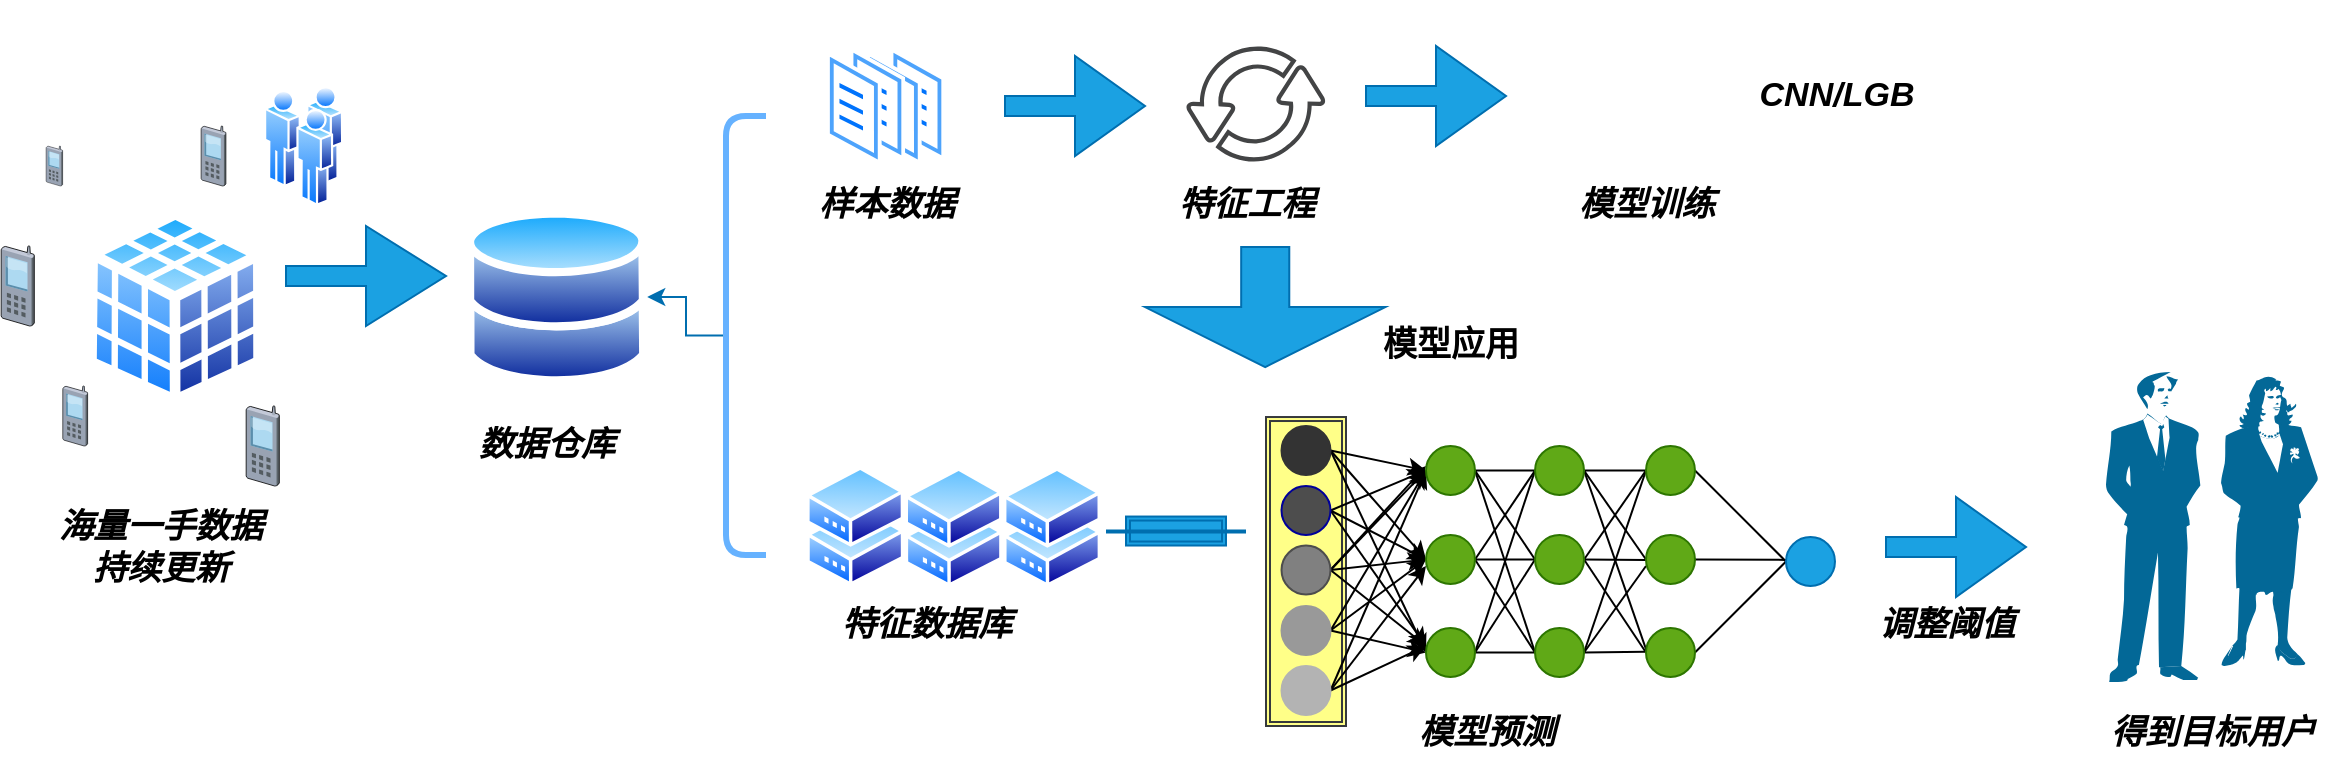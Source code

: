 <mxfile version="14.6.1" type="github">
  <diagram id="90Cki1HJhox-0Vmg0B4F" name="Page-2">
    <mxGraphModel dx="1119" dy="606" grid="1" gridSize="10" guides="1" tooltips="1" connect="1" arrows="1" fold="1" page="0" pageScale="1" pageWidth="1169" pageHeight="1654" background="none" math="0" shadow="0">
      <root>
        <mxCell id="hxEJxPMiuDx7DTWJ8m94-0" />
        <mxCell id="hxEJxPMiuDx7DTWJ8m94-1" parent="hxEJxPMiuDx7DTWJ8m94-0" />
        <mxCell id="hxEJxPMiuDx7DTWJ8m94-14" value="" style="shape=singleArrow;whiteSpace=wrap;html=1;arrowWidth=0.2;arrowSize=0.5;fillColor=#1ba1e2;strokeColor=#006EAF;fontColor=#ffffff;" vertex="1" parent="hxEJxPMiuDx7DTWJ8m94-1">
          <mxGeometry x="190" y="180" width="80" height="50" as="geometry" />
        </mxCell>
        <mxCell id="hxEJxPMiuDx7DTWJ8m94-15" value="" style="verticalLabelPosition=bottom;aspect=fixed;html=1;verticalAlign=top;strokeColor=none;align=center;outlineConnect=0;shape=mxgraph.citrix.cell_phone;direction=east;" vertex="1" parent="hxEJxPMiuDx7DTWJ8m94-1">
          <mxGeometry x="70" y="140" width="8.33" height="20" as="geometry" />
        </mxCell>
        <mxCell id="hxEJxPMiuDx7DTWJ8m94-16" value="" style="verticalLabelPosition=bottom;aspect=fixed;html=1;verticalAlign=top;strokeColor=none;align=center;outlineConnect=0;shape=mxgraph.citrix.cell_phone;direction=east;" vertex="1" parent="hxEJxPMiuDx7DTWJ8m94-1">
          <mxGeometry x="147.5" y="130" width="12.5" height="30" as="geometry" />
        </mxCell>
        <mxCell id="hxEJxPMiuDx7DTWJ8m94-17" value="" style="verticalLabelPosition=bottom;aspect=fixed;html=1;verticalAlign=top;strokeColor=none;align=center;outlineConnect=0;shape=mxgraph.citrix.cell_phone;direction=east;" vertex="1" parent="hxEJxPMiuDx7DTWJ8m94-1">
          <mxGeometry x="47.5" y="190" width="16.67" height="40" as="geometry" />
        </mxCell>
        <mxCell id="hxEJxPMiuDx7DTWJ8m94-18" value="" style="verticalLabelPosition=bottom;aspect=fixed;html=1;verticalAlign=top;strokeColor=none;align=center;outlineConnect=0;shape=mxgraph.citrix.cell_phone;direction=east;" vertex="1" parent="hxEJxPMiuDx7DTWJ8m94-1">
          <mxGeometry x="78.33" y="260" width="12.5" height="30" as="geometry" />
        </mxCell>
        <mxCell id="hxEJxPMiuDx7DTWJ8m94-19" value="" style="verticalLabelPosition=bottom;aspect=fixed;html=1;verticalAlign=top;strokeColor=none;align=center;outlineConnect=0;shape=mxgraph.citrix.cell_phone;direction=east;" vertex="1" parent="hxEJxPMiuDx7DTWJ8m94-1">
          <mxGeometry x="170" y="270" width="16.67" height="40" as="geometry" />
        </mxCell>
        <mxCell id="hxEJxPMiuDx7DTWJ8m94-37" value="" style="edgeStyle=orthogonalEdgeStyle;rounded=0;orthogonalLoop=1;jettySize=auto;html=1;fillColor=#1ba1e2;strokeColor=#006EAF;" edge="1" parent="hxEJxPMiuDx7DTWJ8m94-1" source="hxEJxPMiuDx7DTWJ8m94-28" target="hxEJxPMiuDx7DTWJ8m94-30">
          <mxGeometry relative="1" as="geometry" />
        </mxCell>
        <mxCell id="hxEJxPMiuDx7DTWJ8m94-28" value="" style="shape=curlyBracket;whiteSpace=wrap;html=1;rounded=1;size=0;strokeWidth=3;shadow=0;sketch=0;perimeterSpacing=1;gradientDirection=east;strokeColor=#66B2FF;" vertex="1" parent="hxEJxPMiuDx7DTWJ8m94-1">
          <mxGeometry x="410" y="125.0" width="20" height="219.49" as="geometry" />
        </mxCell>
        <mxCell id="hxEJxPMiuDx7DTWJ8m94-29" value="" style="aspect=fixed;perimeter=ellipsePerimeter;html=1;align=center;shadow=0;dashed=0;spacingTop=3;image;image=img/lib/active_directory/database_cube.svg;sketch=0;strokeColor=#66B2FF;strokeWidth=3;gradientColor=none;" vertex="1" parent="hxEJxPMiuDx7DTWJ8m94-1">
          <mxGeometry x="90" y="171.11" width="89" height="98.89" as="geometry" />
        </mxCell>
        <mxCell id="hxEJxPMiuDx7DTWJ8m94-30" value="" style="aspect=fixed;perimeter=ellipsePerimeter;html=1;align=center;shadow=0;dashed=0;spacingTop=3;image;image=img/lib/active_directory/databases.svg;sketch=0;strokeColor=#66B2FF;strokeWidth=3;gradientColor=none;" vertex="1" parent="hxEJxPMiuDx7DTWJ8m94-1">
          <mxGeometry x="280" y="171.11" width="90.61" height="88.8" as="geometry" />
        </mxCell>
        <mxCell id="hxEJxPMiuDx7DTWJ8m94-31" value="" style="aspect=fixed;perimeter=ellipsePerimeter;html=1;align=center;shadow=0;dashed=0;spacingTop=3;image;image=img/lib/active_directory/users.svg;sketch=0;strokeColor=#66B2FF;strokeWidth=3;gradientColor=none;" vertex="1" parent="hxEJxPMiuDx7DTWJ8m94-1">
          <mxGeometry x="179" y="110" width="39.6" height="60" as="geometry" />
        </mxCell>
        <mxCell id="hxEJxPMiuDx7DTWJ8m94-39" value="&lt;font style=&quot;font-size: 17px&quot;&gt;&lt;b&gt;&lt;i&gt;海量一手数据&lt;br&gt;持续更新&lt;/i&gt;&lt;/b&gt;&lt;/font&gt;" style="text;html=1;resizable=0;autosize=1;align=center;verticalAlign=middle;points=[];fillColor=none;strokeColor=none;rounded=0;shadow=0;sketch=0;" vertex="1" parent="hxEJxPMiuDx7DTWJ8m94-1">
          <mxGeometry x="66.67" y="320.51" width="120" height="40" as="geometry" />
        </mxCell>
        <mxCell id="b9mFOcGBmiT8-A-ekTCg-0" value="&lt;font style=&quot;font-size: 17px&quot;&gt;&lt;b&gt;&lt;i&gt;数据仓库&lt;/i&gt;&lt;/b&gt;&lt;/font&gt;" style="text;html=1;resizable=0;autosize=1;align=center;verticalAlign=middle;points=[];fillColor=none;strokeColor=none;rounded=0;shadow=0;sketch=0;" vertex="1" parent="hxEJxPMiuDx7DTWJ8m94-1">
          <mxGeometry x="280" y="280" width="80" height="20" as="geometry" />
        </mxCell>
        <mxCell id="b9mFOcGBmiT8-A-ekTCg-2" value="&lt;font style=&quot;font-size: 17px&quot;&gt;&lt;b&gt;&lt;i&gt;样本数据&lt;/i&gt;&lt;/b&gt;&lt;/font&gt;" style="text;html=1;resizable=0;autosize=1;align=center;verticalAlign=middle;points=[];fillColor=none;strokeColor=none;rounded=0;shadow=0;sketch=0;" vertex="1" parent="hxEJxPMiuDx7DTWJ8m94-1">
          <mxGeometry x="450" y="160" width="80" height="20" as="geometry" />
        </mxCell>
        <mxCell id="b9mFOcGBmiT8-A-ekTCg-4" value="" style="aspect=fixed;perimeter=ellipsePerimeter;html=1;align=center;shadow=0;dashed=0;spacingTop=3;image;image=img/lib/active_directory/documents.svg;sketch=0;strokeColor=#66B2FF;strokeWidth=3;gradientColor=none;" vertex="1" parent="hxEJxPMiuDx7DTWJ8m94-1">
          <mxGeometry x="480" y="90" width="39.6" height="60" as="geometry" />
        </mxCell>
        <mxCell id="b9mFOcGBmiT8-A-ekTCg-6" value="" style="aspect=fixed;perimeter=ellipsePerimeter;html=1;align=center;shadow=0;dashed=0;spacingTop=3;image;image=img/lib/active_directory/documents.svg;sketch=0;strokeColor=#66B2FF;strokeWidth=3;gradientColor=none;" vertex="1" parent="hxEJxPMiuDx7DTWJ8m94-1">
          <mxGeometry x="460" y="90" width="39.6" height="60" as="geometry" />
        </mxCell>
        <mxCell id="b9mFOcGBmiT8-A-ekTCg-10" value="" style="pointerEvents=1;shadow=0;dashed=0;html=1;strokeColor=none;fillColor=#434445;aspect=fixed;labelPosition=center;verticalLabelPosition=bottom;verticalAlign=top;align=center;outlineConnect=0;shape=mxgraph.vvd.business_continuity_data_protection;sketch=0;" vertex="1" parent="hxEJxPMiuDx7DTWJ8m94-1">
          <mxGeometry x="640" y="90" width="69.77" height="60" as="geometry" />
        </mxCell>
        <mxCell id="b9mFOcGBmiT8-A-ekTCg-11" value="&lt;font style=&quot;font-size: 17px&quot;&gt;&lt;b&gt;&lt;i&gt;特征工程&lt;/i&gt;&lt;/b&gt;&lt;/font&gt;" style="text;html=1;resizable=0;autosize=1;align=center;verticalAlign=middle;points=[];fillColor=none;strokeColor=none;rounded=0;shadow=0;sketch=0;" vertex="1" parent="hxEJxPMiuDx7DTWJ8m94-1">
          <mxGeometry x="629.77" y="160" width="80" height="20" as="geometry" />
        </mxCell>
        <mxCell id="b9mFOcGBmiT8-A-ekTCg-12" value="" style="shape=singleArrow;whiteSpace=wrap;html=1;arrowWidth=0.2;arrowSize=0.5;fillColor=#1ba1e2;strokeColor=#006EAF;fontColor=#ffffff;" vertex="1" parent="hxEJxPMiuDx7DTWJ8m94-1">
          <mxGeometry x="730" y="90" width="70" height="50" as="geometry" />
        </mxCell>
        <mxCell id="b9mFOcGBmiT8-A-ekTCg-19" value="" style="shape=singleArrow;whiteSpace=wrap;html=1;arrowWidth=0.2;arrowSize=0.5;fillColor=#1ba1e2;strokeColor=#006EAF;fontColor=#ffffff;" vertex="1" parent="hxEJxPMiuDx7DTWJ8m94-1">
          <mxGeometry x="549.5" y="95" width="70" height="50" as="geometry" />
        </mxCell>
        <mxCell id="b9mFOcGBmiT8-A-ekTCg-20" value="&lt;b&gt;&lt;i&gt;&lt;font style=&quot;font-size: 17px&quot;&gt;模型训练&lt;/font&gt;&lt;/i&gt;&lt;/b&gt;" style="text;html=1;resizable=0;autosize=1;align=center;verticalAlign=middle;points=[];fillColor=none;strokeColor=none;rounded=0;labelBackgroundColor=#ffffff;" vertex="1" parent="hxEJxPMiuDx7DTWJ8m94-1">
          <mxGeometry x="830" y="160" width="80" height="20" as="geometry" />
        </mxCell>
        <mxCell id="b9mFOcGBmiT8-A-ekTCg-21" value="&lt;b&gt;&lt;i&gt;&lt;font style=&quot;font-size: 17px&quot;&gt;CNN/LGB&lt;/font&gt;&lt;/i&gt;&lt;/b&gt;" style="text;html=1;resizable=0;autosize=1;align=center;verticalAlign=middle;points=[];fillColor=none;strokeColor=none;rounded=0;labelBackgroundColor=#ffffff;" vertex="1" parent="hxEJxPMiuDx7DTWJ8m94-1">
          <mxGeometry x="920" y="105" width="90" height="20" as="geometry" />
        </mxCell>
        <mxCell id="b9mFOcGBmiT8-A-ekTCg-22" value="" style="shape=singleArrow;whiteSpace=wrap;html=1;arrowWidth=0.2;arrowSize=0.5;fillColor=#1ba1e2;strokeColor=#006EAF;fontColor=#ffffff;direction=south;" vertex="1" parent="hxEJxPMiuDx7DTWJ8m94-1">
          <mxGeometry x="619.5" y="190.55" width="120.23" height="60" as="geometry" />
        </mxCell>
        <mxCell id="b9mFOcGBmiT8-A-ekTCg-31" value="" style="aspect=fixed;perimeter=ellipsePerimeter;html=1;align=center;shadow=0;dashed=0;spacingTop=3;image;image=img/lib/active_directory/shadowed_router.svg;labelBackgroundColor=#ffffff;" vertex="1" parent="hxEJxPMiuDx7DTWJ8m94-1">
          <mxGeometry x="450" y="300" width="49.2" height="60" as="geometry" />
        </mxCell>
        <mxCell id="b9mFOcGBmiT8-A-ekTCg-36" value="&lt;font size=&quot;1&quot;&gt;&lt;b style=&quot;font-size: 17px&quot;&gt;模型应用&lt;/b&gt;&lt;/font&gt;" style="text;html=1;resizable=0;autosize=1;align=center;verticalAlign=middle;points=[];fillColor=none;strokeColor=none;rounded=0;labelBackgroundColor=#ffffff;" vertex="1" parent="hxEJxPMiuDx7DTWJ8m94-1">
          <mxGeometry x="732.24" y="230" width="80" height="20" as="geometry" />
        </mxCell>
        <mxCell id="b9mFOcGBmiT8-A-ekTCg-37" value="&lt;i&gt;&lt;b&gt;&lt;font style=&quot;font-size: 17px&quot;&gt;特征数据库&lt;/font&gt;&lt;/b&gt;&lt;/i&gt;" style="text;html=1;resizable=0;autosize=1;align=center;verticalAlign=middle;points=[];fillColor=none;strokeColor=none;rounded=0;labelBackgroundColor=#ffffff;" vertex="1" parent="hxEJxPMiuDx7DTWJ8m94-1">
          <mxGeometry x="460" y="370" width="100" height="20" as="geometry" />
        </mxCell>
        <mxCell id="b9mFOcGBmiT8-A-ekTCg-49" value="" style="shape=image;html=1;verticalAlign=top;verticalLabelPosition=bottom;labelBackgroundColor=#ffffff;imageAspect=0;aspect=fixed;image=https://cdn4.iconfinder.com/data/icons/SUPERVISTA/database/png/128/atom.png" vertex="1" parent="hxEJxPMiuDx7DTWJ8m94-1">
          <mxGeometry x="814.52" y="67.26" width="105.48" height="105.48" as="geometry" />
        </mxCell>
        <mxCell id="b9mFOcGBmiT8-A-ekTCg-53" value="&lt;font style=&quot;font-size: 17px&quot;&gt;&lt;b&gt;&lt;i&gt;模型预测&lt;/i&gt;&lt;/b&gt;&lt;/font&gt;" style="text;html=1;resizable=0;autosize=1;align=center;verticalAlign=middle;points=[];fillColor=none;strokeColor=none;rounded=0;labelBackgroundColor=#ffffff;" vertex="1" parent="hxEJxPMiuDx7DTWJ8m94-1">
          <mxGeometry x="750" y="424.49" width="80" height="20" as="geometry" />
        </mxCell>
        <mxCell id="b9mFOcGBmiT8-A-ekTCg-64" value="" style="aspect=fixed;perimeter=ellipsePerimeter;html=1;align=center;shadow=0;dashed=0;spacingTop=3;image;image=img/lib/active_directory/shadowed_router.svg;labelBackgroundColor=#ffffff;" vertex="1" parent="hxEJxPMiuDx7DTWJ8m94-1">
          <mxGeometry x="499.2" y="300.51" width="49.2" height="60" as="geometry" />
        </mxCell>
        <mxCell id="b9mFOcGBmiT8-A-ekTCg-65" value="" style="aspect=fixed;perimeter=ellipsePerimeter;html=1;align=center;shadow=0;dashed=0;spacingTop=3;image;image=img/lib/active_directory/shadowed_router.svg;labelBackgroundColor=#ffffff;" vertex="1" parent="hxEJxPMiuDx7DTWJ8m94-1">
          <mxGeometry x="548.4" y="300.51" width="49.2" height="60" as="geometry" />
        </mxCell>
        <mxCell id="b9mFOcGBmiT8-A-ekTCg-70" value="" style="shape=ext;double=1;rounded=0;whiteSpace=wrap;html=1;labelBackgroundColor=#ffffff;fillColor=#1ba1e2;strokeColor=#006EAF;fontColor=#ffffff;" vertex="1" parent="hxEJxPMiuDx7DTWJ8m94-1">
          <mxGeometry x="610" y="325.27" width="50" height="14.49" as="geometry" />
        </mxCell>
        <mxCell id="b9mFOcGBmiT8-A-ekTCg-71" value="" style="line;strokeWidth=2;html=1;labelBackgroundColor=#ffffff;fillColor=#1ba1e2;strokeColor=#006EAF;fontColor=#ffffff;" vertex="1" parent="hxEJxPMiuDx7DTWJ8m94-1">
          <mxGeometry x="600" y="327.76" width="70" height="10" as="geometry" />
        </mxCell>
        <mxCell id="b9mFOcGBmiT8-A-ekTCg-73" value="" style="shape=ext;double=1;rounded=0;whiteSpace=wrap;html=1;labelBackgroundColor=#ffffff;fillColor=#ffff88;strokeColor=#36393d;" vertex="1" parent="hxEJxPMiuDx7DTWJ8m94-1">
          <mxGeometry x="680" y="275.51" width="40" height="154.49" as="geometry" />
        </mxCell>
        <mxCell id="b9mFOcGBmiT8-A-ekTCg-100" style="orthogonalLoop=1;jettySize=auto;html=1;exitX=1;exitY=0.5;exitDx=0;exitDy=0;entryX=0;entryY=0.5;entryDx=0;entryDy=0;rounded=0;" edge="1" parent="hxEJxPMiuDx7DTWJ8m94-1" source="b9mFOcGBmiT8-A-ekTCg-78" target="b9mFOcGBmiT8-A-ekTCg-90">
          <mxGeometry relative="1" as="geometry" />
        </mxCell>
        <mxCell id="b9mFOcGBmiT8-A-ekTCg-105" style="edgeStyle=none;rounded=0;orthogonalLoop=1;jettySize=auto;html=1;exitX=1;exitY=0.5;exitDx=0;exitDy=0;entryX=0;entryY=0.5;entryDx=0;entryDy=0;" edge="1" parent="hxEJxPMiuDx7DTWJ8m94-1" source="b9mFOcGBmiT8-A-ekTCg-78" target="b9mFOcGBmiT8-A-ekTCg-91">
          <mxGeometry relative="1" as="geometry" />
        </mxCell>
        <mxCell id="b9mFOcGBmiT8-A-ekTCg-107" style="edgeStyle=none;rounded=0;orthogonalLoop=1;jettySize=auto;html=1;exitX=1;exitY=0.5;exitDx=0;exitDy=0;entryX=0;entryY=0.5;entryDx=0;entryDy=0;" edge="1" parent="hxEJxPMiuDx7DTWJ8m94-1" source="b9mFOcGBmiT8-A-ekTCg-78" target="b9mFOcGBmiT8-A-ekTCg-92">
          <mxGeometry relative="1" as="geometry" />
        </mxCell>
        <mxCell id="b9mFOcGBmiT8-A-ekTCg-78" value="" style="ellipse;whiteSpace=wrap;html=1;aspect=fixed;labelBackgroundColor=#ffffff;strokeColor=#333333;fillColor=#333333;strokeWidth=1;" vertex="1" parent="hxEJxPMiuDx7DTWJ8m94-1">
          <mxGeometry x="687.76" y="280" width="24.49" height="24.49" as="geometry" />
        </mxCell>
        <mxCell id="b9mFOcGBmiT8-A-ekTCg-104" style="edgeStyle=none;rounded=0;orthogonalLoop=1;jettySize=auto;html=1;exitX=1;exitY=0.5;exitDx=0;exitDy=0;entryX=0;entryY=0.5;entryDx=0;entryDy=0;" edge="1" parent="hxEJxPMiuDx7DTWJ8m94-1" source="b9mFOcGBmiT8-A-ekTCg-79" target="b9mFOcGBmiT8-A-ekTCg-90">
          <mxGeometry relative="1" as="geometry" />
        </mxCell>
        <mxCell id="b9mFOcGBmiT8-A-ekTCg-116" style="edgeStyle=none;rounded=0;orthogonalLoop=1;jettySize=auto;html=1;exitX=1;exitY=0.5;exitDx=0;exitDy=0;" edge="1" parent="hxEJxPMiuDx7DTWJ8m94-1" source="b9mFOcGBmiT8-A-ekTCg-79">
          <mxGeometry relative="1" as="geometry">
            <mxPoint x="760" y="350" as="targetPoint" />
          </mxGeometry>
        </mxCell>
        <mxCell id="b9mFOcGBmiT8-A-ekTCg-117" style="edgeStyle=none;rounded=0;orthogonalLoop=1;jettySize=auto;html=1;exitX=1;exitY=0.5;exitDx=0;exitDy=0;" edge="1" parent="hxEJxPMiuDx7DTWJ8m94-1" source="b9mFOcGBmiT8-A-ekTCg-79">
          <mxGeometry relative="1" as="geometry">
            <mxPoint x="760" y="390" as="targetPoint" />
          </mxGeometry>
        </mxCell>
        <mxCell id="b9mFOcGBmiT8-A-ekTCg-79" value="" style="ellipse;whiteSpace=wrap;html=1;aspect=fixed;labelBackgroundColor=#ffffff;strokeColor=#B3B3B3;fillColor=#B3B3B3;" vertex="1" parent="hxEJxPMiuDx7DTWJ8m94-1">
          <mxGeometry x="687.76" y="400" width="24.49" height="24.49" as="geometry" />
        </mxCell>
        <mxCell id="b9mFOcGBmiT8-A-ekTCg-101" style="edgeStyle=none;rounded=0;orthogonalLoop=1;jettySize=auto;html=1;exitX=1;exitY=0.5;exitDx=0;exitDy=0;entryX=0;entryY=0.5;entryDx=0;entryDy=0;" edge="1" parent="hxEJxPMiuDx7DTWJ8m94-1" source="b9mFOcGBmiT8-A-ekTCg-82" target="b9mFOcGBmiT8-A-ekTCg-90">
          <mxGeometry relative="1" as="geometry" />
        </mxCell>
        <mxCell id="b9mFOcGBmiT8-A-ekTCg-108" style="edgeStyle=none;rounded=0;orthogonalLoop=1;jettySize=auto;html=1;exitX=1;exitY=0.5;exitDx=0;exitDy=0;entryX=0;entryY=0.5;entryDx=0;entryDy=0;" edge="1" parent="hxEJxPMiuDx7DTWJ8m94-1" source="b9mFOcGBmiT8-A-ekTCg-82" target="b9mFOcGBmiT8-A-ekTCg-91">
          <mxGeometry relative="1" as="geometry" />
        </mxCell>
        <mxCell id="b9mFOcGBmiT8-A-ekTCg-110" style="edgeStyle=none;rounded=0;orthogonalLoop=1;jettySize=auto;html=1;exitX=1;exitY=0.5;exitDx=0;exitDy=0;" edge="1" parent="hxEJxPMiuDx7DTWJ8m94-1" source="b9mFOcGBmiT8-A-ekTCg-82">
          <mxGeometry relative="1" as="geometry">
            <mxPoint x="760" y="390" as="targetPoint" />
          </mxGeometry>
        </mxCell>
        <mxCell id="b9mFOcGBmiT8-A-ekTCg-82" value="" style="ellipse;whiteSpace=wrap;html=1;aspect=fixed;labelBackgroundColor=#ffffff;strokeColor=#000099;fillColor=#4D4D4D;" vertex="1" parent="hxEJxPMiuDx7DTWJ8m94-1">
          <mxGeometry x="687.76" y="310" width="24.49" height="24.49" as="geometry" />
        </mxCell>
        <mxCell id="b9mFOcGBmiT8-A-ekTCg-102" style="edgeStyle=none;rounded=0;orthogonalLoop=1;jettySize=auto;html=1;exitX=1;exitY=0.5;exitDx=0;exitDy=0;entryX=0;entryY=0.5;entryDx=0;entryDy=0;" edge="1" parent="hxEJxPMiuDx7DTWJ8m94-1" source="b9mFOcGBmiT8-A-ekTCg-83" target="b9mFOcGBmiT8-A-ekTCg-90">
          <mxGeometry relative="1" as="geometry" />
        </mxCell>
        <mxCell id="b9mFOcGBmiT8-A-ekTCg-111" style="edgeStyle=none;rounded=0;orthogonalLoop=1;jettySize=auto;html=1;exitX=1;exitY=0.5;exitDx=0;exitDy=0;" edge="1" parent="hxEJxPMiuDx7DTWJ8m94-1" source="b9mFOcGBmiT8-A-ekTCg-83">
          <mxGeometry relative="1" as="geometry">
            <mxPoint x="760" y="300" as="targetPoint" />
          </mxGeometry>
        </mxCell>
        <mxCell id="b9mFOcGBmiT8-A-ekTCg-112" style="edgeStyle=none;rounded=0;orthogonalLoop=1;jettySize=auto;html=1;exitX=1;exitY=0.5;exitDx=0;exitDy=0;entryX=0;entryY=0.5;entryDx=0;entryDy=0;" edge="1" parent="hxEJxPMiuDx7DTWJ8m94-1" source="b9mFOcGBmiT8-A-ekTCg-83" target="b9mFOcGBmiT8-A-ekTCg-91">
          <mxGeometry relative="1" as="geometry" />
        </mxCell>
        <mxCell id="b9mFOcGBmiT8-A-ekTCg-113" style="edgeStyle=none;rounded=0;orthogonalLoop=1;jettySize=auto;html=1;exitX=1;exitY=0.5;exitDx=0;exitDy=0;" edge="1" parent="hxEJxPMiuDx7DTWJ8m94-1" source="b9mFOcGBmiT8-A-ekTCg-83">
          <mxGeometry relative="1" as="geometry">
            <mxPoint x="760" y="390" as="targetPoint" />
          </mxGeometry>
        </mxCell>
        <mxCell id="b9mFOcGBmiT8-A-ekTCg-83" value="" style="ellipse;whiteSpace=wrap;html=1;aspect=fixed;labelBackgroundColor=#ffffff;strokeColor=#4D4D4D;fillColor=#808080;" vertex="1" parent="hxEJxPMiuDx7DTWJ8m94-1">
          <mxGeometry x="687.76" y="339.76" width="24.49" height="24.49" as="geometry" />
        </mxCell>
        <mxCell id="b9mFOcGBmiT8-A-ekTCg-103" style="edgeStyle=none;rounded=0;orthogonalLoop=1;jettySize=auto;html=1;exitX=1;exitY=0.5;exitDx=0;exitDy=0;entryX=0;entryY=0.5;entryDx=0;entryDy=0;" edge="1" parent="hxEJxPMiuDx7DTWJ8m94-1" source="b9mFOcGBmiT8-A-ekTCg-87" target="b9mFOcGBmiT8-A-ekTCg-90">
          <mxGeometry relative="1" as="geometry" />
        </mxCell>
        <mxCell id="b9mFOcGBmiT8-A-ekTCg-114" style="edgeStyle=none;rounded=0;orthogonalLoop=1;jettySize=auto;html=1;exitX=1;exitY=0.5;exitDx=0;exitDy=0;entryX=0;entryY=0.5;entryDx=0;entryDy=0;" edge="1" parent="hxEJxPMiuDx7DTWJ8m94-1" source="b9mFOcGBmiT8-A-ekTCg-87" target="b9mFOcGBmiT8-A-ekTCg-91">
          <mxGeometry relative="1" as="geometry" />
        </mxCell>
        <mxCell id="b9mFOcGBmiT8-A-ekTCg-115" style="edgeStyle=none;rounded=0;orthogonalLoop=1;jettySize=auto;html=1;exitX=1;exitY=0.5;exitDx=0;exitDy=0;entryX=0;entryY=0.5;entryDx=0;entryDy=0;" edge="1" parent="hxEJxPMiuDx7DTWJ8m94-1" source="b9mFOcGBmiT8-A-ekTCg-87" target="b9mFOcGBmiT8-A-ekTCg-92">
          <mxGeometry relative="1" as="geometry" />
        </mxCell>
        <mxCell id="b9mFOcGBmiT8-A-ekTCg-87" value="" style="ellipse;whiteSpace=wrap;html=1;aspect=fixed;labelBackgroundColor=#ffffff;strokeColor=#999999;fillColor=#999999;" vertex="1" parent="hxEJxPMiuDx7DTWJ8m94-1">
          <mxGeometry x="687.76" y="370" width="24.49" height="24.49" as="geometry" />
        </mxCell>
        <mxCell id="b9mFOcGBmiT8-A-ekTCg-88" style="edgeStyle=orthogonalEdgeStyle;rounded=0;orthogonalLoop=1;jettySize=auto;html=1;exitX=0.5;exitY=1;exitDx=0;exitDy=0;" edge="1" parent="hxEJxPMiuDx7DTWJ8m94-1" source="b9mFOcGBmiT8-A-ekTCg-73" target="b9mFOcGBmiT8-A-ekTCg-73">
          <mxGeometry relative="1" as="geometry" />
        </mxCell>
        <mxCell id="b9mFOcGBmiT8-A-ekTCg-118" style="edgeStyle=none;rounded=0;orthogonalLoop=1;jettySize=auto;html=1;exitX=1;exitY=0.5;exitDx=0;exitDy=0;entryX=0;entryY=0.5;entryDx=0;entryDy=0;endArrow=none;endFill=0;" edge="1" parent="hxEJxPMiuDx7DTWJ8m94-1" source="b9mFOcGBmiT8-A-ekTCg-90" target="b9mFOcGBmiT8-A-ekTCg-94">
          <mxGeometry relative="1" as="geometry" />
        </mxCell>
        <mxCell id="b9mFOcGBmiT8-A-ekTCg-119" style="edgeStyle=none;rounded=0;orthogonalLoop=1;jettySize=auto;html=1;exitX=1;exitY=0.5;exitDx=0;exitDy=0;entryX=0;entryY=0.5;entryDx=0;entryDy=0;endArrow=none;endFill=0;" edge="1" parent="hxEJxPMiuDx7DTWJ8m94-1" source="b9mFOcGBmiT8-A-ekTCg-90" target="b9mFOcGBmiT8-A-ekTCg-95">
          <mxGeometry relative="1" as="geometry" />
        </mxCell>
        <mxCell id="b9mFOcGBmiT8-A-ekTCg-120" style="edgeStyle=none;rounded=0;orthogonalLoop=1;jettySize=auto;html=1;exitX=1;exitY=0.5;exitDx=0;exitDy=0;entryX=0;entryY=0.5;entryDx=0;entryDy=0;endArrow=none;endFill=0;" edge="1" parent="hxEJxPMiuDx7DTWJ8m94-1" source="b9mFOcGBmiT8-A-ekTCg-90" target="b9mFOcGBmiT8-A-ekTCg-96">
          <mxGeometry relative="1" as="geometry" />
        </mxCell>
        <mxCell id="b9mFOcGBmiT8-A-ekTCg-90" value="" style="ellipse;whiteSpace=wrap;html=1;aspect=fixed;labelBackgroundColor=#ffffff;strokeColor=#2D7600;fillColor=#60a917;fontColor=#ffffff;" vertex="1" parent="hxEJxPMiuDx7DTWJ8m94-1">
          <mxGeometry x="760" y="290" width="24.49" height="24.49" as="geometry" />
        </mxCell>
        <mxCell id="b9mFOcGBmiT8-A-ekTCg-122" style="edgeStyle=none;rounded=0;orthogonalLoop=1;jettySize=auto;html=1;exitX=1;exitY=0.5;exitDx=0;exitDy=0;entryX=0;entryY=0.5;entryDx=0;entryDy=0;endArrow=none;endFill=0;" edge="1" parent="hxEJxPMiuDx7DTWJ8m94-1" source="b9mFOcGBmiT8-A-ekTCg-91" target="b9mFOcGBmiT8-A-ekTCg-94">
          <mxGeometry relative="1" as="geometry" />
        </mxCell>
        <mxCell id="b9mFOcGBmiT8-A-ekTCg-123" style="edgeStyle=none;rounded=0;orthogonalLoop=1;jettySize=auto;html=1;exitX=1;exitY=0.5;exitDx=0;exitDy=0;entryX=0;entryY=0.5;entryDx=0;entryDy=0;endArrow=none;endFill=0;" edge="1" parent="hxEJxPMiuDx7DTWJ8m94-1" source="b9mFOcGBmiT8-A-ekTCg-91" target="b9mFOcGBmiT8-A-ekTCg-95">
          <mxGeometry relative="1" as="geometry" />
        </mxCell>
        <mxCell id="b9mFOcGBmiT8-A-ekTCg-124" style="edgeStyle=none;rounded=0;orthogonalLoop=1;jettySize=auto;html=1;exitX=1;exitY=0.5;exitDx=0;exitDy=0;entryX=0;entryY=0.5;entryDx=0;entryDy=0;endArrow=none;endFill=0;" edge="1" parent="hxEJxPMiuDx7DTWJ8m94-1" source="b9mFOcGBmiT8-A-ekTCg-91" target="b9mFOcGBmiT8-A-ekTCg-96">
          <mxGeometry relative="1" as="geometry" />
        </mxCell>
        <mxCell id="b9mFOcGBmiT8-A-ekTCg-91" value="" style="ellipse;whiteSpace=wrap;html=1;aspect=fixed;labelBackgroundColor=#ffffff;strokeColor=#2D7600;fillColor=#60a917;fontColor=#ffffff;" vertex="1" parent="hxEJxPMiuDx7DTWJ8m94-1">
          <mxGeometry x="760" y="334.49" width="24.49" height="24.49" as="geometry" />
        </mxCell>
        <mxCell id="b9mFOcGBmiT8-A-ekTCg-125" style="edgeStyle=none;rounded=0;orthogonalLoop=1;jettySize=auto;html=1;exitX=1;exitY=0.5;exitDx=0;exitDy=0;entryX=0;entryY=0.5;entryDx=0;entryDy=0;endArrow=none;endFill=0;" edge="1" parent="hxEJxPMiuDx7DTWJ8m94-1" source="b9mFOcGBmiT8-A-ekTCg-92" target="b9mFOcGBmiT8-A-ekTCg-94">
          <mxGeometry relative="1" as="geometry" />
        </mxCell>
        <mxCell id="b9mFOcGBmiT8-A-ekTCg-126" style="edgeStyle=none;rounded=0;orthogonalLoop=1;jettySize=auto;html=1;exitX=1;exitY=0.5;exitDx=0;exitDy=0;entryX=0;entryY=0.5;entryDx=0;entryDy=0;endArrow=none;endFill=0;" edge="1" parent="hxEJxPMiuDx7DTWJ8m94-1" source="b9mFOcGBmiT8-A-ekTCg-92" target="b9mFOcGBmiT8-A-ekTCg-95">
          <mxGeometry relative="1" as="geometry" />
        </mxCell>
        <mxCell id="b9mFOcGBmiT8-A-ekTCg-127" style="edgeStyle=none;rounded=0;orthogonalLoop=1;jettySize=auto;html=1;exitX=1;exitY=0.5;exitDx=0;exitDy=0;entryX=0;entryY=0.5;entryDx=0;entryDy=0;endArrow=none;endFill=0;" edge="1" parent="hxEJxPMiuDx7DTWJ8m94-1" source="b9mFOcGBmiT8-A-ekTCg-92" target="b9mFOcGBmiT8-A-ekTCg-96">
          <mxGeometry relative="1" as="geometry" />
        </mxCell>
        <mxCell id="b9mFOcGBmiT8-A-ekTCg-92" value="" style="ellipse;whiteSpace=wrap;html=1;aspect=fixed;labelBackgroundColor=#ffffff;strokeColor=#2D7600;fillColor=#60a917;fontColor=#ffffff;" vertex="1" parent="hxEJxPMiuDx7DTWJ8m94-1">
          <mxGeometry x="760" y="381" width="24.49" height="24.49" as="geometry" />
        </mxCell>
        <mxCell id="b9mFOcGBmiT8-A-ekTCg-128" style="edgeStyle=none;rounded=0;orthogonalLoop=1;jettySize=auto;html=1;exitX=1;exitY=0.5;exitDx=0;exitDy=0;entryX=0;entryY=0.5;entryDx=0;entryDy=0;endArrow=none;endFill=0;" edge="1" parent="hxEJxPMiuDx7DTWJ8m94-1" source="b9mFOcGBmiT8-A-ekTCg-94" target="b9mFOcGBmiT8-A-ekTCg-97">
          <mxGeometry relative="1" as="geometry" />
        </mxCell>
        <mxCell id="b9mFOcGBmiT8-A-ekTCg-129" style="edgeStyle=none;rounded=0;orthogonalLoop=1;jettySize=auto;html=1;exitX=1;exitY=0.5;exitDx=0;exitDy=0;entryX=0;entryY=0.5;entryDx=0;entryDy=0;endArrow=none;endFill=0;" edge="1" parent="hxEJxPMiuDx7DTWJ8m94-1" source="b9mFOcGBmiT8-A-ekTCg-94" target="b9mFOcGBmiT8-A-ekTCg-98">
          <mxGeometry relative="1" as="geometry" />
        </mxCell>
        <mxCell id="b9mFOcGBmiT8-A-ekTCg-130" style="edgeStyle=none;rounded=0;orthogonalLoop=1;jettySize=auto;html=1;exitX=1;exitY=0.5;exitDx=0;exitDy=0;entryX=0;entryY=1;entryDx=0;entryDy=0;endArrow=none;endFill=0;" edge="1" parent="hxEJxPMiuDx7DTWJ8m94-1" source="b9mFOcGBmiT8-A-ekTCg-94" target="b9mFOcGBmiT8-A-ekTCg-99">
          <mxGeometry relative="1" as="geometry" />
        </mxCell>
        <mxCell id="b9mFOcGBmiT8-A-ekTCg-94" value="" style="ellipse;whiteSpace=wrap;html=1;aspect=fixed;labelBackgroundColor=#ffffff;strokeColor=#2D7600;fillColor=#60a917;fontColor=#ffffff;" vertex="1" parent="hxEJxPMiuDx7DTWJ8m94-1">
          <mxGeometry x="814.52" y="290" width="24.49" height="24.49" as="geometry" />
        </mxCell>
        <mxCell id="b9mFOcGBmiT8-A-ekTCg-131" style="edgeStyle=none;rounded=0;orthogonalLoop=1;jettySize=auto;html=1;exitX=1;exitY=0.5;exitDx=0;exitDy=0;entryX=0;entryY=0.5;entryDx=0;entryDy=0;endArrow=none;endFill=0;" edge="1" parent="hxEJxPMiuDx7DTWJ8m94-1" source="b9mFOcGBmiT8-A-ekTCg-95" target="b9mFOcGBmiT8-A-ekTCg-97">
          <mxGeometry relative="1" as="geometry" />
        </mxCell>
        <mxCell id="b9mFOcGBmiT8-A-ekTCg-132" style="edgeStyle=none;rounded=0;orthogonalLoop=1;jettySize=auto;html=1;exitX=1;exitY=0.5;exitDx=0;exitDy=0;endArrow=none;endFill=0;" edge="1" parent="hxEJxPMiuDx7DTWJ8m94-1" source="b9mFOcGBmiT8-A-ekTCg-95">
          <mxGeometry relative="1" as="geometry">
            <mxPoint x="870" y="346.941" as="targetPoint" />
          </mxGeometry>
        </mxCell>
        <mxCell id="b9mFOcGBmiT8-A-ekTCg-133" style="edgeStyle=none;rounded=0;orthogonalLoop=1;jettySize=auto;html=1;exitX=1;exitY=0.5;exitDx=0;exitDy=0;entryX=0;entryY=0.5;entryDx=0;entryDy=0;endArrow=none;endFill=0;" edge="1" parent="hxEJxPMiuDx7DTWJ8m94-1" source="b9mFOcGBmiT8-A-ekTCg-95" target="b9mFOcGBmiT8-A-ekTCg-99">
          <mxGeometry relative="1" as="geometry" />
        </mxCell>
        <mxCell id="b9mFOcGBmiT8-A-ekTCg-95" value="" style="ellipse;whiteSpace=wrap;html=1;aspect=fixed;labelBackgroundColor=#ffffff;strokeColor=#2D7600;fillColor=#60a917;fontColor=#ffffff;" vertex="1" parent="hxEJxPMiuDx7DTWJ8m94-1">
          <mxGeometry x="814.52" y="334.49" width="24.49" height="24.49" as="geometry" />
        </mxCell>
        <mxCell id="b9mFOcGBmiT8-A-ekTCg-134" style="edgeStyle=none;rounded=0;orthogonalLoop=1;jettySize=auto;html=1;exitX=1;exitY=0.5;exitDx=0;exitDy=0;entryX=0;entryY=0.5;entryDx=0;entryDy=0;endArrow=none;endFill=0;" edge="1" parent="hxEJxPMiuDx7DTWJ8m94-1" source="b9mFOcGBmiT8-A-ekTCg-96" target="b9mFOcGBmiT8-A-ekTCg-97">
          <mxGeometry relative="1" as="geometry" />
        </mxCell>
        <mxCell id="b9mFOcGBmiT8-A-ekTCg-135" style="edgeStyle=none;rounded=0;orthogonalLoop=1;jettySize=auto;html=1;exitX=1;exitY=0.5;exitDx=0;exitDy=0;endArrow=none;endFill=0;" edge="1" parent="hxEJxPMiuDx7DTWJ8m94-1" source="b9mFOcGBmiT8-A-ekTCg-96">
          <mxGeometry relative="1" as="geometry">
            <mxPoint x="870" y="350" as="targetPoint" />
          </mxGeometry>
        </mxCell>
        <mxCell id="b9mFOcGBmiT8-A-ekTCg-136" style="edgeStyle=none;rounded=0;orthogonalLoop=1;jettySize=auto;html=1;exitX=1;exitY=0.5;exitDx=0;exitDy=0;endArrow=none;endFill=0;" edge="1" parent="hxEJxPMiuDx7DTWJ8m94-1" source="b9mFOcGBmiT8-A-ekTCg-96">
          <mxGeometry relative="1" as="geometry">
            <mxPoint x="870" y="392.824" as="targetPoint" />
          </mxGeometry>
        </mxCell>
        <mxCell id="b9mFOcGBmiT8-A-ekTCg-96" value="" style="ellipse;whiteSpace=wrap;html=1;aspect=fixed;labelBackgroundColor=#ffffff;strokeColor=#2D7600;fillColor=#60a917;fontColor=#ffffff;" vertex="1" parent="hxEJxPMiuDx7DTWJ8m94-1">
          <mxGeometry x="814.52" y="381" width="24.49" height="24.49" as="geometry" />
        </mxCell>
        <mxCell id="b9mFOcGBmiT8-A-ekTCg-140" style="edgeStyle=none;rounded=0;orthogonalLoop=1;jettySize=auto;html=1;exitX=1;exitY=0.5;exitDx=0;exitDy=0;entryX=0;entryY=0.5;entryDx=0;entryDy=0;endArrow=none;endFill=0;" edge="1" parent="hxEJxPMiuDx7DTWJ8m94-1" source="b9mFOcGBmiT8-A-ekTCg-97" target="b9mFOcGBmiT8-A-ekTCg-139">
          <mxGeometry relative="1" as="geometry" />
        </mxCell>
        <mxCell id="b9mFOcGBmiT8-A-ekTCg-97" value="" style="ellipse;whiteSpace=wrap;html=1;aspect=fixed;labelBackgroundColor=#ffffff;strokeColor=#2D7600;fillColor=#60a917;fontColor=#ffffff;" vertex="1" parent="hxEJxPMiuDx7DTWJ8m94-1">
          <mxGeometry x="870" y="290" width="24.49" height="24.49" as="geometry" />
        </mxCell>
        <mxCell id="b9mFOcGBmiT8-A-ekTCg-141" style="edgeStyle=none;rounded=0;orthogonalLoop=1;jettySize=auto;html=1;exitX=1;exitY=0.5;exitDx=0;exitDy=0;endArrow=none;endFill=0;" edge="1" parent="hxEJxPMiuDx7DTWJ8m94-1" source="b9mFOcGBmiT8-A-ekTCg-98">
          <mxGeometry relative="1" as="geometry">
            <mxPoint x="940" y="346.941" as="targetPoint" />
          </mxGeometry>
        </mxCell>
        <mxCell id="b9mFOcGBmiT8-A-ekTCg-98" value="" style="ellipse;whiteSpace=wrap;html=1;aspect=fixed;labelBackgroundColor=#ffffff;strokeColor=#2D7600;fillColor=#60a917;fontColor=#ffffff;" vertex="1" parent="hxEJxPMiuDx7DTWJ8m94-1">
          <mxGeometry x="870" y="334.49" width="24.49" height="24.49" as="geometry" />
        </mxCell>
        <mxCell id="b9mFOcGBmiT8-A-ekTCg-142" style="edgeStyle=none;rounded=0;orthogonalLoop=1;jettySize=auto;html=1;exitX=1;exitY=0.5;exitDx=0;exitDy=0;entryX=0;entryY=0.5;entryDx=0;entryDy=0;endArrow=none;endFill=0;" edge="1" parent="hxEJxPMiuDx7DTWJ8m94-1" source="b9mFOcGBmiT8-A-ekTCg-99" target="b9mFOcGBmiT8-A-ekTCg-139">
          <mxGeometry relative="1" as="geometry" />
        </mxCell>
        <mxCell id="b9mFOcGBmiT8-A-ekTCg-99" value="" style="ellipse;whiteSpace=wrap;html=1;aspect=fixed;labelBackgroundColor=#ffffff;strokeColor=#2D7600;fillColor=#60a917;fontColor=#ffffff;" vertex="1" parent="hxEJxPMiuDx7DTWJ8m94-1">
          <mxGeometry x="870" y="381" width="24.49" height="24.49" as="geometry" />
        </mxCell>
        <mxCell id="b9mFOcGBmiT8-A-ekTCg-137" value="" style="shape=singleArrow;whiteSpace=wrap;html=1;arrowWidth=0.2;arrowSize=0.5;fillColor=#1ba1e2;strokeColor=#006EAF;fontColor=#ffffff;" vertex="1" parent="hxEJxPMiuDx7DTWJ8m94-1">
          <mxGeometry x="990" y="315.51" width="70" height="50" as="geometry" />
        </mxCell>
        <mxCell id="b9mFOcGBmiT8-A-ekTCg-139" value="" style="ellipse;whiteSpace=wrap;html=1;aspect=fixed;labelBackgroundColor=#ffffff;strokeColor=#006EAF;fillColor=#1ba1e2;fontColor=#ffffff;" vertex="1" parent="hxEJxPMiuDx7DTWJ8m94-1">
          <mxGeometry x="940" y="335.51" width="24.49" height="24.49" as="geometry" />
        </mxCell>
        <mxCell id="b9mFOcGBmiT8-A-ekTCg-143" value="&lt;font style=&quot;font-size: 17px&quot;&gt;&lt;b&gt;&lt;i&gt;调整阈值&lt;/i&gt;&lt;/b&gt;&lt;/font&gt;" style="text;html=1;resizable=0;autosize=1;align=center;verticalAlign=middle;points=[];fillColor=none;strokeColor=none;rounded=0;labelBackgroundColor=#ffffff;" vertex="1" parent="hxEJxPMiuDx7DTWJ8m94-1">
          <mxGeometry x="980" y="370" width="80" height="20" as="geometry" />
        </mxCell>
        <mxCell id="b9mFOcGBmiT8-A-ekTCg-144" value="" style="shape=mxgraph.cisco.people.man_woman;html=1;pointerEvents=1;dashed=0;fillColor=#036897;strokeColor=#ffffff;strokeWidth=2;verticalLabelPosition=bottom;verticalAlign=top;align=center;outlineConnect=0;labelBackgroundColor=#ffffff;" vertex="1" parent="hxEJxPMiuDx7DTWJ8m94-1">
          <mxGeometry x="1100" y="253.01" width="106" height="155" as="geometry" />
        </mxCell>
        <mxCell id="b9mFOcGBmiT8-A-ekTCg-145" value="&lt;font style=&quot;font-size: 17px&quot;&gt;&lt;b&gt;&lt;i&gt;得到目标用户&lt;/i&gt;&lt;/b&gt;&lt;/font&gt;" style="text;html=1;resizable=0;autosize=1;align=center;verticalAlign=middle;points=[];fillColor=none;strokeColor=none;rounded=0;labelBackgroundColor=#ffffff;" vertex="1" parent="hxEJxPMiuDx7DTWJ8m94-1">
          <mxGeometry x="1093" y="424.49" width="120" height="20" as="geometry" />
        </mxCell>
      </root>
    </mxGraphModel>
  </diagram>
</mxfile>
